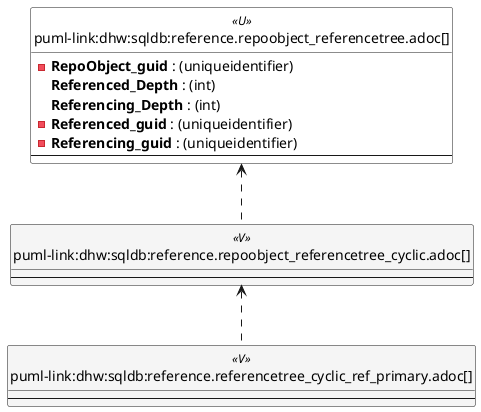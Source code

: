 @startuml
'Left to right direction
top to bottom direction
hide circle
'avoide "." issues:
set namespaceSeparator none


skinparam class {
  BackgroundColor White
  BackgroundColor<<FN>> Yellow
  BackgroundColor<<FS>> Yellow
  BackgroundColor<<FT>> LightGray
  BackgroundColor<<IF>> Yellow
  BackgroundColor<<IS>> Yellow
  BackgroundColor<<P>> Aqua
  BackgroundColor<<PC>> Aqua
  BackgroundColor<<SN>> Yellow
  BackgroundColor<<SO>> SlateBlue
  BackgroundColor<<TF>> LightGray
  BackgroundColor<<TR>> Tomato
  BackgroundColor<<U>> White
  BackgroundColor<<V>> WhiteSmoke
  BackgroundColor<<X>> Aqua
  BackgroundColor<<external>> AliceBlue
}


entity "puml-link:dhw:sqldb:reference.referencetree_cyclic_ref_primary.adoc[]" as reference.ReferenceTree_cyclic_ref_primary << V >> {
  --
}

entity "puml-link:dhw:sqldb:reference.repoobject_referencetree.adoc[]" as reference.RepoObject_ReferenceTree << U >> {
  - **RepoObject_guid** : (uniqueidentifier)
  **Referenced_Depth** : (int)
  **Referencing_Depth** : (int)
  - **Referenced_guid** : (uniqueidentifier)
  - **Referencing_guid** : (uniqueidentifier)
  --
}

entity "puml-link:dhw:sqldb:reference.repoobject_referencetree_cyclic.adoc[]" as reference.RepoObject_ReferenceTree_cyclic << V >> {
  --
}

reference.RepoObject_ReferenceTree <.. reference.RepoObject_ReferenceTree_cyclic
reference.RepoObject_ReferenceTree_cyclic <.. reference.ReferenceTree_cyclic_ref_primary
@enduml

